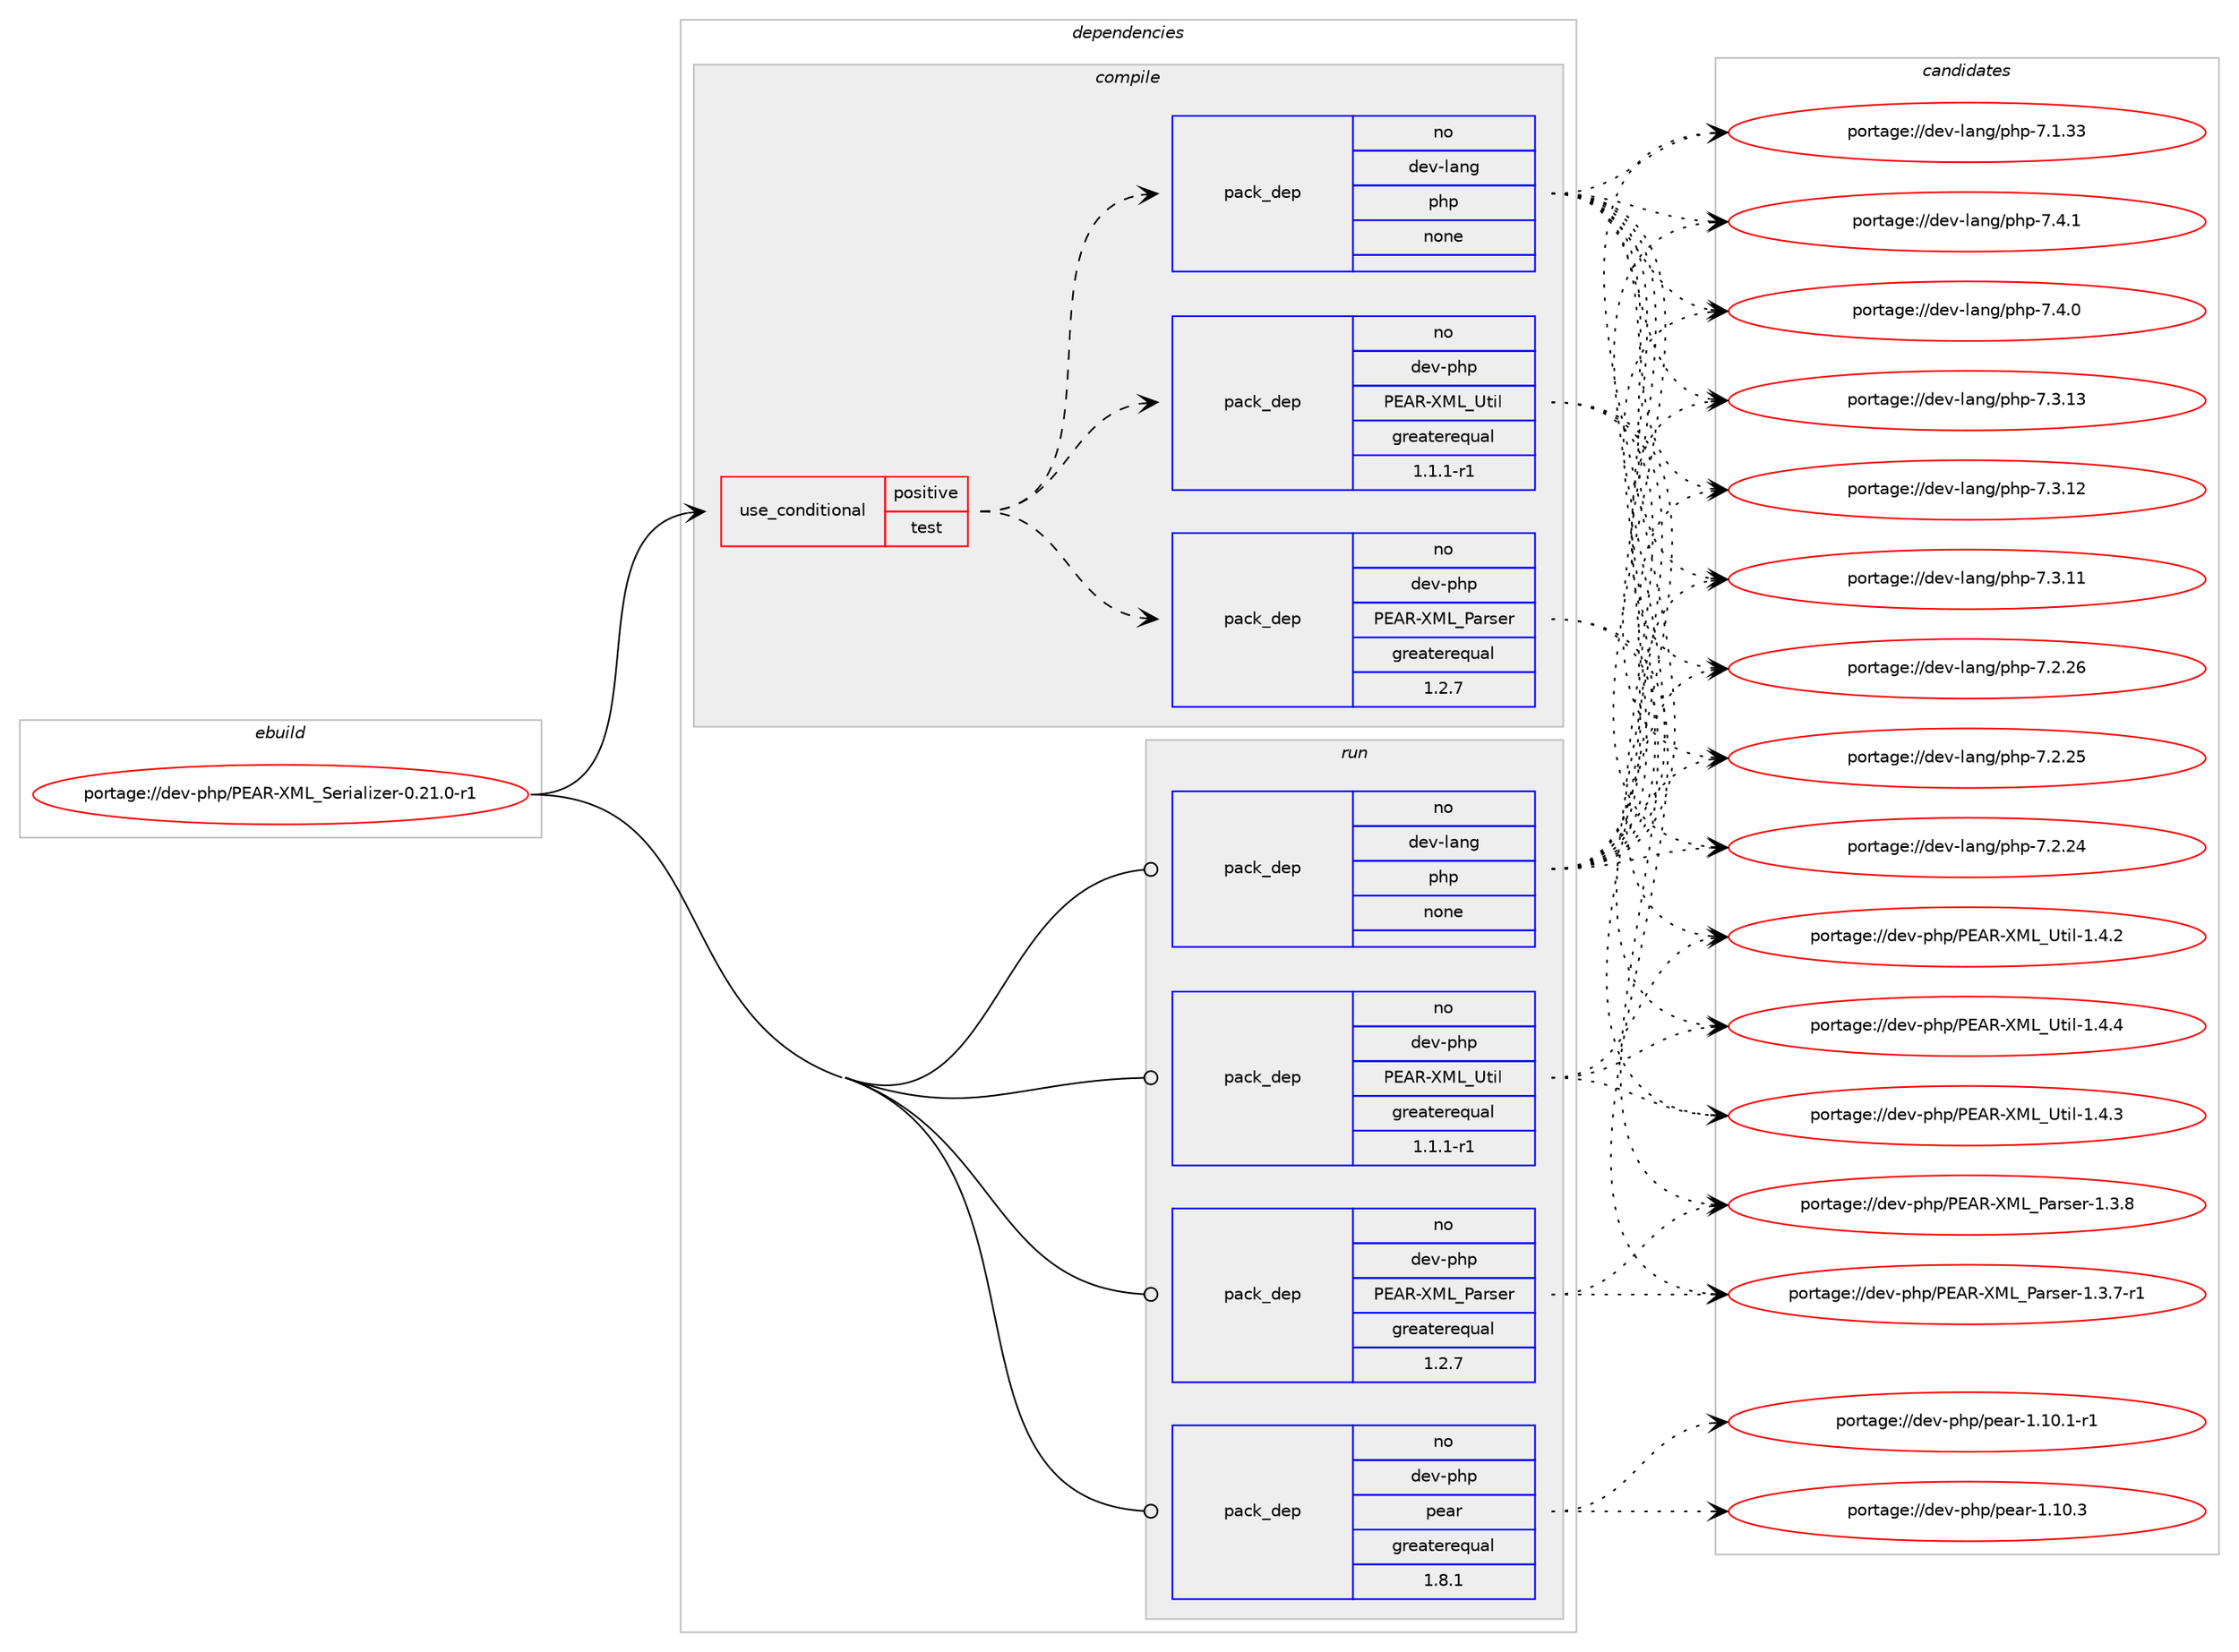digraph prolog {

# *************
# Graph options
# *************

newrank=true;
concentrate=true;
compound=true;
graph [rankdir=LR,fontname=Helvetica,fontsize=10,ranksep=1.5];#, ranksep=2.5, nodesep=0.2];
edge  [arrowhead=vee];
node  [fontname=Helvetica,fontsize=10];

# **********
# The ebuild
# **********

subgraph cluster_leftcol {
color=gray;
rank=same;
label=<<i>ebuild</i>>;
id [label="portage://dev-php/PEAR-XML_Serializer-0.21.0-r1", color=red, width=4, href="../dev-php/PEAR-XML_Serializer-0.21.0-r1.svg"];
}

# ****************
# The dependencies
# ****************

subgraph cluster_midcol {
color=gray;
label=<<i>dependencies</i>>;
subgraph cluster_compile {
fillcolor="#eeeeee";
style=filled;
label=<<i>compile</i>>;
subgraph cond121055 {
dependency477540 [label=<<TABLE BORDER="0" CELLBORDER="1" CELLSPACING="0" CELLPADDING="4"><TR><TD ROWSPAN="3" CELLPADDING="10">use_conditional</TD></TR><TR><TD>positive</TD></TR><TR><TD>test</TD></TR></TABLE>>, shape=none, color=red];
subgraph pack351434 {
dependency477541 [label=<<TABLE BORDER="0" CELLBORDER="1" CELLSPACING="0" CELLPADDING="4" WIDTH="220"><TR><TD ROWSPAN="6" CELLPADDING="30">pack_dep</TD></TR><TR><TD WIDTH="110">no</TD></TR><TR><TD>dev-lang</TD></TR><TR><TD>php</TD></TR><TR><TD>none</TD></TR><TR><TD></TD></TR></TABLE>>, shape=none, color=blue];
}
dependency477540:e -> dependency477541:w [weight=20,style="dashed",arrowhead="vee"];
subgraph pack351435 {
dependency477542 [label=<<TABLE BORDER="0" CELLBORDER="1" CELLSPACING="0" CELLPADDING="4" WIDTH="220"><TR><TD ROWSPAN="6" CELLPADDING="30">pack_dep</TD></TR><TR><TD WIDTH="110">no</TD></TR><TR><TD>dev-php</TD></TR><TR><TD>PEAR-XML_Parser</TD></TR><TR><TD>greaterequal</TD></TR><TR><TD>1.2.7</TD></TR></TABLE>>, shape=none, color=blue];
}
dependency477540:e -> dependency477542:w [weight=20,style="dashed",arrowhead="vee"];
subgraph pack351436 {
dependency477543 [label=<<TABLE BORDER="0" CELLBORDER="1" CELLSPACING="0" CELLPADDING="4" WIDTH="220"><TR><TD ROWSPAN="6" CELLPADDING="30">pack_dep</TD></TR><TR><TD WIDTH="110">no</TD></TR><TR><TD>dev-php</TD></TR><TR><TD>PEAR-XML_Util</TD></TR><TR><TD>greaterequal</TD></TR><TR><TD>1.1.1-r1</TD></TR></TABLE>>, shape=none, color=blue];
}
dependency477540:e -> dependency477543:w [weight=20,style="dashed",arrowhead="vee"];
}
id:e -> dependency477540:w [weight=20,style="solid",arrowhead="vee"];
}
subgraph cluster_compileandrun {
fillcolor="#eeeeee";
style=filled;
label=<<i>compile and run</i>>;
}
subgraph cluster_run {
fillcolor="#eeeeee";
style=filled;
label=<<i>run</i>>;
subgraph pack351437 {
dependency477544 [label=<<TABLE BORDER="0" CELLBORDER="1" CELLSPACING="0" CELLPADDING="4" WIDTH="220"><TR><TD ROWSPAN="6" CELLPADDING="30">pack_dep</TD></TR><TR><TD WIDTH="110">no</TD></TR><TR><TD>dev-lang</TD></TR><TR><TD>php</TD></TR><TR><TD>none</TD></TR><TR><TD></TD></TR></TABLE>>, shape=none, color=blue];
}
id:e -> dependency477544:w [weight=20,style="solid",arrowhead="odot"];
subgraph pack351438 {
dependency477545 [label=<<TABLE BORDER="0" CELLBORDER="1" CELLSPACING="0" CELLPADDING="4" WIDTH="220"><TR><TD ROWSPAN="6" CELLPADDING="30">pack_dep</TD></TR><TR><TD WIDTH="110">no</TD></TR><TR><TD>dev-php</TD></TR><TR><TD>PEAR-XML_Parser</TD></TR><TR><TD>greaterequal</TD></TR><TR><TD>1.2.7</TD></TR></TABLE>>, shape=none, color=blue];
}
id:e -> dependency477545:w [weight=20,style="solid",arrowhead="odot"];
subgraph pack351439 {
dependency477546 [label=<<TABLE BORDER="0" CELLBORDER="1" CELLSPACING="0" CELLPADDING="4" WIDTH="220"><TR><TD ROWSPAN="6" CELLPADDING="30">pack_dep</TD></TR><TR><TD WIDTH="110">no</TD></TR><TR><TD>dev-php</TD></TR><TR><TD>PEAR-XML_Util</TD></TR><TR><TD>greaterequal</TD></TR><TR><TD>1.1.1-r1</TD></TR></TABLE>>, shape=none, color=blue];
}
id:e -> dependency477546:w [weight=20,style="solid",arrowhead="odot"];
subgraph pack351440 {
dependency477547 [label=<<TABLE BORDER="0" CELLBORDER="1" CELLSPACING="0" CELLPADDING="4" WIDTH="220"><TR><TD ROWSPAN="6" CELLPADDING="30">pack_dep</TD></TR><TR><TD WIDTH="110">no</TD></TR><TR><TD>dev-php</TD></TR><TR><TD>pear</TD></TR><TR><TD>greaterequal</TD></TR><TR><TD>1.8.1</TD></TR></TABLE>>, shape=none, color=blue];
}
id:e -> dependency477547:w [weight=20,style="solid",arrowhead="odot"];
}
}

# **************
# The candidates
# **************

subgraph cluster_choices {
rank=same;
color=gray;
label=<<i>candidates</i>>;

subgraph choice351434 {
color=black;
nodesep=1;
choice100101118451089711010347112104112455546524649 [label="portage://dev-lang/php-7.4.1", color=red, width=4,href="../dev-lang/php-7.4.1.svg"];
choice100101118451089711010347112104112455546524648 [label="portage://dev-lang/php-7.4.0", color=red, width=4,href="../dev-lang/php-7.4.0.svg"];
choice10010111845108971101034711210411245554651464951 [label="portage://dev-lang/php-7.3.13", color=red, width=4,href="../dev-lang/php-7.3.13.svg"];
choice10010111845108971101034711210411245554651464950 [label="portage://dev-lang/php-7.3.12", color=red, width=4,href="../dev-lang/php-7.3.12.svg"];
choice10010111845108971101034711210411245554651464949 [label="portage://dev-lang/php-7.3.11", color=red, width=4,href="../dev-lang/php-7.3.11.svg"];
choice10010111845108971101034711210411245554650465054 [label="portage://dev-lang/php-7.2.26", color=red, width=4,href="../dev-lang/php-7.2.26.svg"];
choice10010111845108971101034711210411245554650465053 [label="portage://dev-lang/php-7.2.25", color=red, width=4,href="../dev-lang/php-7.2.25.svg"];
choice10010111845108971101034711210411245554650465052 [label="portage://dev-lang/php-7.2.24", color=red, width=4,href="../dev-lang/php-7.2.24.svg"];
choice10010111845108971101034711210411245554649465151 [label="portage://dev-lang/php-7.1.33", color=red, width=4,href="../dev-lang/php-7.1.33.svg"];
dependency477541:e -> choice100101118451089711010347112104112455546524649:w [style=dotted,weight="100"];
dependency477541:e -> choice100101118451089711010347112104112455546524648:w [style=dotted,weight="100"];
dependency477541:e -> choice10010111845108971101034711210411245554651464951:w [style=dotted,weight="100"];
dependency477541:e -> choice10010111845108971101034711210411245554651464950:w [style=dotted,weight="100"];
dependency477541:e -> choice10010111845108971101034711210411245554651464949:w [style=dotted,weight="100"];
dependency477541:e -> choice10010111845108971101034711210411245554650465054:w [style=dotted,weight="100"];
dependency477541:e -> choice10010111845108971101034711210411245554650465053:w [style=dotted,weight="100"];
dependency477541:e -> choice10010111845108971101034711210411245554650465052:w [style=dotted,weight="100"];
dependency477541:e -> choice10010111845108971101034711210411245554649465151:w [style=dotted,weight="100"];
}
subgraph choice351435 {
color=black;
nodesep=1;
choice10010111845112104112478069658245887776958097114115101114454946514656 [label="portage://dev-php/PEAR-XML_Parser-1.3.8", color=red, width=4,href="../dev-php/PEAR-XML_Parser-1.3.8.svg"];
choice100101118451121041124780696582458877769580971141151011144549465146554511449 [label="portage://dev-php/PEAR-XML_Parser-1.3.7-r1", color=red, width=4,href="../dev-php/PEAR-XML_Parser-1.3.7-r1.svg"];
dependency477542:e -> choice10010111845112104112478069658245887776958097114115101114454946514656:w [style=dotted,weight="100"];
dependency477542:e -> choice100101118451121041124780696582458877769580971141151011144549465146554511449:w [style=dotted,weight="100"];
}
subgraph choice351436 {
color=black;
nodesep=1;
choice100101118451121041124780696582458877769585116105108454946524652 [label="portage://dev-php/PEAR-XML_Util-1.4.4", color=red, width=4,href="../dev-php/PEAR-XML_Util-1.4.4.svg"];
choice100101118451121041124780696582458877769585116105108454946524651 [label="portage://dev-php/PEAR-XML_Util-1.4.3", color=red, width=4,href="../dev-php/PEAR-XML_Util-1.4.3.svg"];
choice100101118451121041124780696582458877769585116105108454946524650 [label="portage://dev-php/PEAR-XML_Util-1.4.2", color=red, width=4,href="../dev-php/PEAR-XML_Util-1.4.2.svg"];
dependency477543:e -> choice100101118451121041124780696582458877769585116105108454946524652:w [style=dotted,weight="100"];
dependency477543:e -> choice100101118451121041124780696582458877769585116105108454946524651:w [style=dotted,weight="100"];
dependency477543:e -> choice100101118451121041124780696582458877769585116105108454946524650:w [style=dotted,weight="100"];
}
subgraph choice351437 {
color=black;
nodesep=1;
choice100101118451089711010347112104112455546524649 [label="portage://dev-lang/php-7.4.1", color=red, width=4,href="../dev-lang/php-7.4.1.svg"];
choice100101118451089711010347112104112455546524648 [label="portage://dev-lang/php-7.4.0", color=red, width=4,href="../dev-lang/php-7.4.0.svg"];
choice10010111845108971101034711210411245554651464951 [label="portage://dev-lang/php-7.3.13", color=red, width=4,href="../dev-lang/php-7.3.13.svg"];
choice10010111845108971101034711210411245554651464950 [label="portage://dev-lang/php-7.3.12", color=red, width=4,href="../dev-lang/php-7.3.12.svg"];
choice10010111845108971101034711210411245554651464949 [label="portage://dev-lang/php-7.3.11", color=red, width=4,href="../dev-lang/php-7.3.11.svg"];
choice10010111845108971101034711210411245554650465054 [label="portage://dev-lang/php-7.2.26", color=red, width=4,href="../dev-lang/php-7.2.26.svg"];
choice10010111845108971101034711210411245554650465053 [label="portage://dev-lang/php-7.2.25", color=red, width=4,href="../dev-lang/php-7.2.25.svg"];
choice10010111845108971101034711210411245554650465052 [label="portage://dev-lang/php-7.2.24", color=red, width=4,href="../dev-lang/php-7.2.24.svg"];
choice10010111845108971101034711210411245554649465151 [label="portage://dev-lang/php-7.1.33", color=red, width=4,href="../dev-lang/php-7.1.33.svg"];
dependency477544:e -> choice100101118451089711010347112104112455546524649:w [style=dotted,weight="100"];
dependency477544:e -> choice100101118451089711010347112104112455546524648:w [style=dotted,weight="100"];
dependency477544:e -> choice10010111845108971101034711210411245554651464951:w [style=dotted,weight="100"];
dependency477544:e -> choice10010111845108971101034711210411245554651464950:w [style=dotted,weight="100"];
dependency477544:e -> choice10010111845108971101034711210411245554651464949:w [style=dotted,weight="100"];
dependency477544:e -> choice10010111845108971101034711210411245554650465054:w [style=dotted,weight="100"];
dependency477544:e -> choice10010111845108971101034711210411245554650465053:w [style=dotted,weight="100"];
dependency477544:e -> choice10010111845108971101034711210411245554650465052:w [style=dotted,weight="100"];
dependency477544:e -> choice10010111845108971101034711210411245554649465151:w [style=dotted,weight="100"];
}
subgraph choice351438 {
color=black;
nodesep=1;
choice10010111845112104112478069658245887776958097114115101114454946514656 [label="portage://dev-php/PEAR-XML_Parser-1.3.8", color=red, width=4,href="../dev-php/PEAR-XML_Parser-1.3.8.svg"];
choice100101118451121041124780696582458877769580971141151011144549465146554511449 [label="portage://dev-php/PEAR-XML_Parser-1.3.7-r1", color=red, width=4,href="../dev-php/PEAR-XML_Parser-1.3.7-r1.svg"];
dependency477545:e -> choice10010111845112104112478069658245887776958097114115101114454946514656:w [style=dotted,weight="100"];
dependency477545:e -> choice100101118451121041124780696582458877769580971141151011144549465146554511449:w [style=dotted,weight="100"];
}
subgraph choice351439 {
color=black;
nodesep=1;
choice100101118451121041124780696582458877769585116105108454946524652 [label="portage://dev-php/PEAR-XML_Util-1.4.4", color=red, width=4,href="../dev-php/PEAR-XML_Util-1.4.4.svg"];
choice100101118451121041124780696582458877769585116105108454946524651 [label="portage://dev-php/PEAR-XML_Util-1.4.3", color=red, width=4,href="../dev-php/PEAR-XML_Util-1.4.3.svg"];
choice100101118451121041124780696582458877769585116105108454946524650 [label="portage://dev-php/PEAR-XML_Util-1.4.2", color=red, width=4,href="../dev-php/PEAR-XML_Util-1.4.2.svg"];
dependency477546:e -> choice100101118451121041124780696582458877769585116105108454946524652:w [style=dotted,weight="100"];
dependency477546:e -> choice100101118451121041124780696582458877769585116105108454946524651:w [style=dotted,weight="100"];
dependency477546:e -> choice100101118451121041124780696582458877769585116105108454946524650:w [style=dotted,weight="100"];
}
subgraph choice351440 {
color=black;
nodesep=1;
choice10010111845112104112471121019711445494649484651 [label="portage://dev-php/pear-1.10.3", color=red, width=4,href="../dev-php/pear-1.10.3.svg"];
choice100101118451121041124711210197114454946494846494511449 [label="portage://dev-php/pear-1.10.1-r1", color=red, width=4,href="../dev-php/pear-1.10.1-r1.svg"];
dependency477547:e -> choice10010111845112104112471121019711445494649484651:w [style=dotted,weight="100"];
dependency477547:e -> choice100101118451121041124711210197114454946494846494511449:w [style=dotted,weight="100"];
}
}

}
